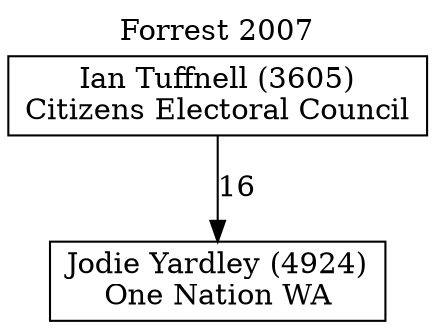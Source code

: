 // House preference flow
digraph "Jodie Yardley (4924)_Forrest_2007" {
	graph [label="Forrest 2007" labelloc=t mclimit=10]
	node [shape=box]
	"Jodie Yardley (4924)" [label="Jodie Yardley (4924)
One Nation WA"]
	"Ian Tuffnell (3605)" [label="Ian Tuffnell (3605)
Citizens Electoral Council"]
	"Ian Tuffnell (3605)" -> "Jodie Yardley (4924)" [label=16]
}
